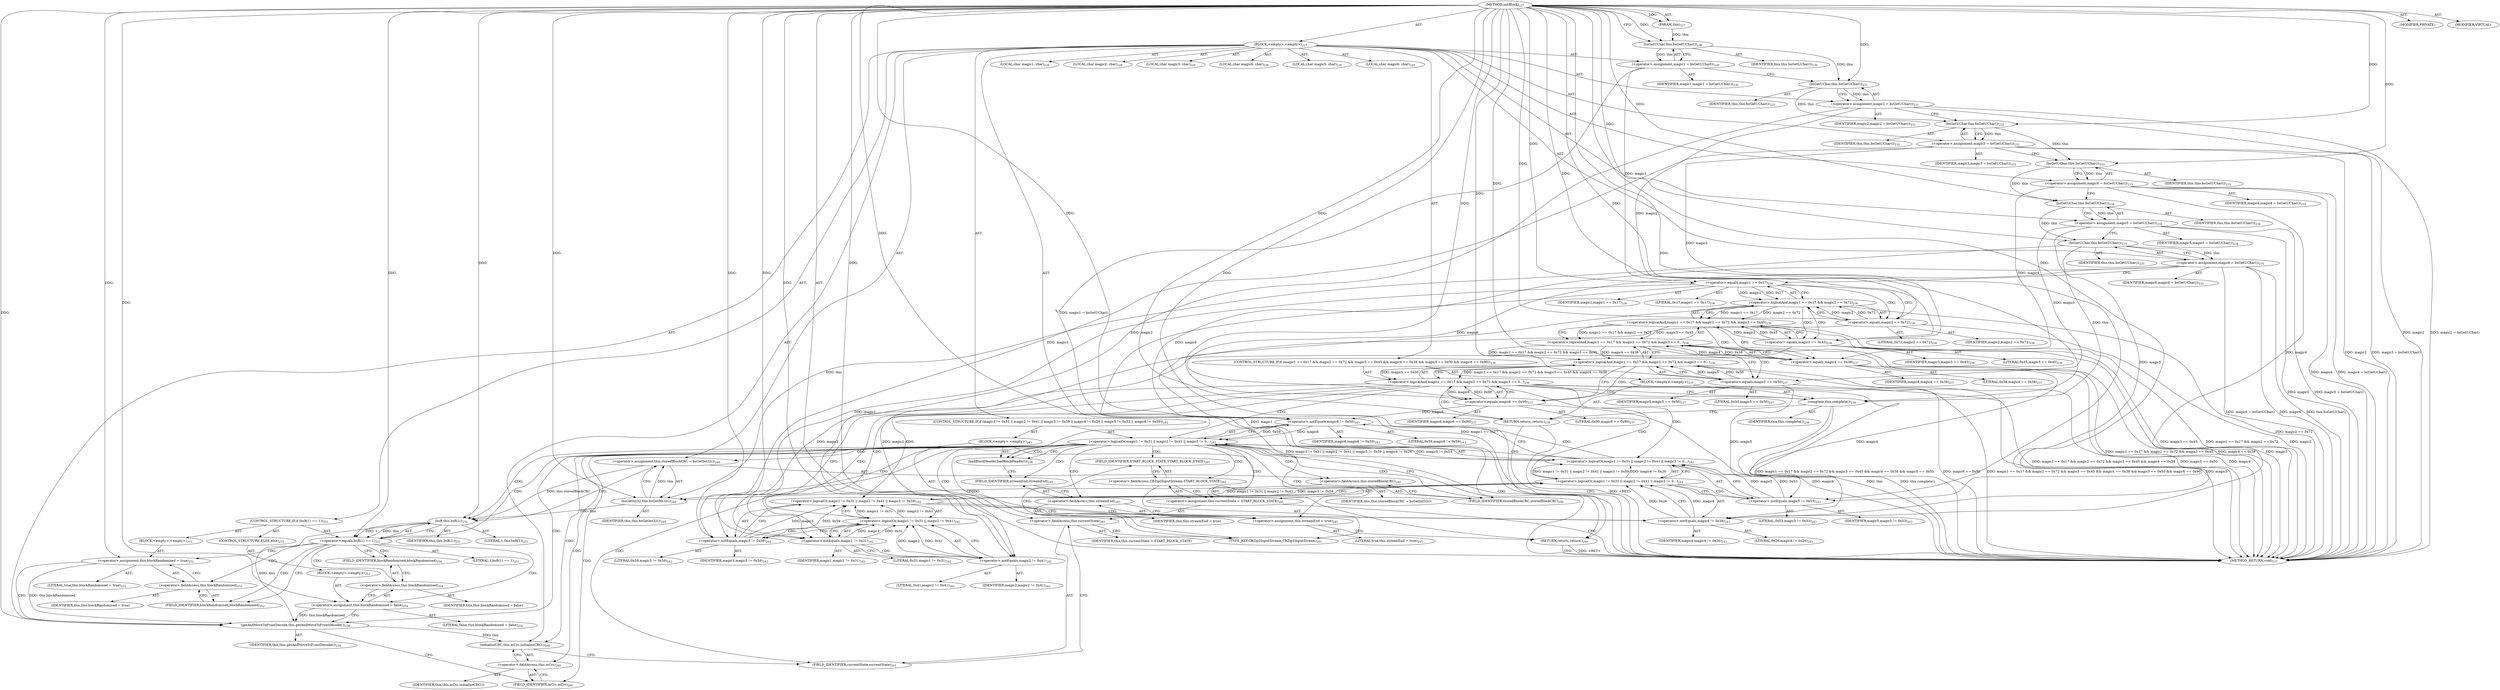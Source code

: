 digraph "initBlock" {  
"111669149704" [label = <(METHOD,initBlock)<SUB>227</SUB>> ]
"115964116994" [label = <(PARAM,this)<SUB>227</SUB>> ]
"25769803794" [label = <(BLOCK,&lt;empty&gt;,&lt;empty&gt;)<SUB>227</SUB>> ]
"94489280516" [label = <(LOCAL,char magic1: char)<SUB>228</SUB>> ]
"94489280517" [label = <(LOCAL,char magic2: char)<SUB>228</SUB>> ]
"94489280518" [label = <(LOCAL,char magic3: char)<SUB>228</SUB>> ]
"94489280519" [label = <(LOCAL,char magic4: char)<SUB>228</SUB>> ]
"94489280520" [label = <(LOCAL,char magic5: char)<SUB>229</SUB>> ]
"94489280521" [label = <(LOCAL,char magic6: char)<SUB>229</SUB>> ]
"30064771183" [label = <(&lt;operator&gt;.assignment,magic1 = bsGetUChar())<SUB>230</SUB>> ]
"68719476858" [label = <(IDENTIFIER,magic1,magic1 = bsGetUChar())<SUB>230</SUB>> ]
"30064771184" [label = <(bsGetUChar,this.bsGetUChar())<SUB>230</SUB>> ]
"68719476744" [label = <(IDENTIFIER,this,this.bsGetUChar())<SUB>230</SUB>> ]
"30064771185" [label = <(&lt;operator&gt;.assignment,magic2 = bsGetUChar())<SUB>231</SUB>> ]
"68719476859" [label = <(IDENTIFIER,magic2,magic2 = bsGetUChar())<SUB>231</SUB>> ]
"30064771186" [label = <(bsGetUChar,this.bsGetUChar())<SUB>231</SUB>> ]
"68719476745" [label = <(IDENTIFIER,this,this.bsGetUChar())<SUB>231</SUB>> ]
"30064771187" [label = <(&lt;operator&gt;.assignment,magic3 = bsGetUChar())<SUB>232</SUB>> ]
"68719476860" [label = <(IDENTIFIER,magic3,magic3 = bsGetUChar())<SUB>232</SUB>> ]
"30064771188" [label = <(bsGetUChar,this.bsGetUChar())<SUB>232</SUB>> ]
"68719476746" [label = <(IDENTIFIER,this,this.bsGetUChar())<SUB>232</SUB>> ]
"30064771189" [label = <(&lt;operator&gt;.assignment,magic4 = bsGetUChar())<SUB>233</SUB>> ]
"68719476861" [label = <(IDENTIFIER,magic4,magic4 = bsGetUChar())<SUB>233</SUB>> ]
"30064771190" [label = <(bsGetUChar,this.bsGetUChar())<SUB>233</SUB>> ]
"68719476747" [label = <(IDENTIFIER,this,this.bsGetUChar())<SUB>233</SUB>> ]
"30064771191" [label = <(&lt;operator&gt;.assignment,magic5 = bsGetUChar())<SUB>234</SUB>> ]
"68719476862" [label = <(IDENTIFIER,magic5,magic5 = bsGetUChar())<SUB>234</SUB>> ]
"30064771192" [label = <(bsGetUChar,this.bsGetUChar())<SUB>234</SUB>> ]
"68719476748" [label = <(IDENTIFIER,this,this.bsGetUChar())<SUB>234</SUB>> ]
"30064771193" [label = <(&lt;operator&gt;.assignment,magic6 = bsGetUChar())<SUB>235</SUB>> ]
"68719476863" [label = <(IDENTIFIER,magic6,magic6 = bsGetUChar())<SUB>235</SUB>> ]
"30064771194" [label = <(bsGetUChar,this.bsGetUChar())<SUB>235</SUB>> ]
"68719476749" [label = <(IDENTIFIER,this,this.bsGetUChar())<SUB>235</SUB>> ]
"47244640270" [label = <(CONTROL_STRUCTURE,IF,if (magic1 == 0x17 &amp;&amp; magic2 == 0x72 &amp;&amp; magic3 == 0x45 &amp;&amp; magic4 == 0x38 &amp;&amp; magic5 == 0x50 &amp;&amp; magic6 == 0x90))<SUB>236</SUB>> ]
"30064771195" [label = <(&lt;operator&gt;.logicalAnd,magic1 == 0x17 &amp;&amp; magic2 == 0x72 &amp;&amp; magic3 == 0...)<SUB>236</SUB>> ]
"30064771196" [label = <(&lt;operator&gt;.logicalAnd,magic1 == 0x17 &amp;&amp; magic2 == 0x72 &amp;&amp; magic3 == 0...)<SUB>236</SUB>> ]
"30064771197" [label = <(&lt;operator&gt;.logicalAnd,magic1 == 0x17 &amp;&amp; magic2 == 0x72 &amp;&amp; magic3 == 0...)<SUB>236</SUB>> ]
"30064771198" [label = <(&lt;operator&gt;.logicalAnd,magic1 == 0x17 &amp;&amp; magic2 == 0x72 &amp;&amp; magic3 == 0x45)<SUB>236</SUB>> ]
"30064771199" [label = <(&lt;operator&gt;.logicalAnd,magic1 == 0x17 &amp;&amp; magic2 == 0x72)<SUB>236</SUB>> ]
"30064771200" [label = <(&lt;operator&gt;.equals,magic1 == 0x17)<SUB>236</SUB>> ]
"68719476864" [label = <(IDENTIFIER,magic1,magic1 == 0x17)<SUB>236</SUB>> ]
"90194313237" [label = <(LITERAL,0x17,magic1 == 0x17)<SUB>236</SUB>> ]
"30064771201" [label = <(&lt;operator&gt;.equals,magic2 == 0x72)<SUB>236</SUB>> ]
"68719476865" [label = <(IDENTIFIER,magic2,magic2 == 0x72)<SUB>236</SUB>> ]
"90194313238" [label = <(LITERAL,0x72,magic2 == 0x72)<SUB>236</SUB>> ]
"30064771202" [label = <(&lt;operator&gt;.equals,magic3 == 0x45)<SUB>236</SUB>> ]
"68719476866" [label = <(IDENTIFIER,magic3,magic3 == 0x45)<SUB>236</SUB>> ]
"90194313239" [label = <(LITERAL,0x45,magic3 == 0x45)<SUB>236</SUB>> ]
"30064771203" [label = <(&lt;operator&gt;.equals,magic4 == 0x38)<SUB>237</SUB>> ]
"68719476867" [label = <(IDENTIFIER,magic4,magic4 == 0x38)<SUB>237</SUB>> ]
"90194313240" [label = <(LITERAL,0x38,magic4 == 0x38)<SUB>237</SUB>> ]
"30064771204" [label = <(&lt;operator&gt;.equals,magic5 == 0x50)<SUB>237</SUB>> ]
"68719476868" [label = <(IDENTIFIER,magic5,magic5 == 0x50)<SUB>237</SUB>> ]
"90194313241" [label = <(LITERAL,0x50,magic5 == 0x50)<SUB>237</SUB>> ]
"30064771205" [label = <(&lt;operator&gt;.equals,magic6 == 0x90)<SUB>237</SUB>> ]
"68719476869" [label = <(IDENTIFIER,magic6,magic6 == 0x90)<SUB>237</SUB>> ]
"90194313242" [label = <(LITERAL,0x90,magic6 == 0x90)<SUB>237</SUB>> ]
"25769803795" [label = <(BLOCK,&lt;empty&gt;,&lt;empty&gt;)<SUB>237</SUB>> ]
"30064771206" [label = <(complete,this.complete())<SUB>238</SUB>> ]
"68719476750" [label = <(IDENTIFIER,this,this.complete())<SUB>238</SUB>> ]
"146028888067" [label = <(RETURN,return;,return;)<SUB>239</SUB>> ]
"47244640271" [label = <(CONTROL_STRUCTURE,IF,if (magic1 != 0x31 || magic2 != 0x41 || magic3 != 0x59 || magic4 != 0x26 || magic5 != 0x53 || magic6 != 0x59))<SUB>242</SUB>> ]
"30064771207" [label = <(&lt;operator&gt;.logicalOr,magic1 != 0x31 || magic2 != 0x41 || magic3 != 0...)<SUB>242</SUB>> ]
"30064771208" [label = <(&lt;operator&gt;.logicalOr,magic1 != 0x31 || magic2 != 0x41 || magic3 != 0...)<SUB>242</SUB>> ]
"30064771209" [label = <(&lt;operator&gt;.logicalOr,magic1 != 0x31 || magic2 != 0x41 || magic3 != 0...)<SUB>242</SUB>> ]
"30064771210" [label = <(&lt;operator&gt;.logicalOr,magic1 != 0x31 || magic2 != 0x41 || magic3 != 0x59)<SUB>242</SUB>> ]
"30064771211" [label = <(&lt;operator&gt;.logicalOr,magic1 != 0x31 || magic2 != 0x41)<SUB>242</SUB>> ]
"30064771212" [label = <(&lt;operator&gt;.notEquals,magic1 != 0x31)<SUB>242</SUB>> ]
"68719476870" [label = <(IDENTIFIER,magic1,magic1 != 0x31)<SUB>242</SUB>> ]
"90194313243" [label = <(LITERAL,0x31,magic1 != 0x31)<SUB>242</SUB>> ]
"30064771213" [label = <(&lt;operator&gt;.notEquals,magic2 != 0x41)<SUB>242</SUB>> ]
"68719476871" [label = <(IDENTIFIER,magic2,magic2 != 0x41)<SUB>242</SUB>> ]
"90194313244" [label = <(LITERAL,0x41,magic2 != 0x41)<SUB>242</SUB>> ]
"30064771214" [label = <(&lt;operator&gt;.notEquals,magic3 != 0x59)<SUB>242</SUB>> ]
"68719476872" [label = <(IDENTIFIER,magic3,magic3 != 0x59)<SUB>242</SUB>> ]
"90194313245" [label = <(LITERAL,0x59,magic3 != 0x59)<SUB>242</SUB>> ]
"30064771215" [label = <(&lt;operator&gt;.notEquals,magic4 != 0x26)<SUB>243</SUB>> ]
"68719476873" [label = <(IDENTIFIER,magic4,magic4 != 0x26)<SUB>243</SUB>> ]
"90194313246" [label = <(LITERAL,0x26,magic4 != 0x26)<SUB>243</SUB>> ]
"30064771216" [label = <(&lt;operator&gt;.notEquals,magic5 != 0x53)<SUB>243</SUB>> ]
"68719476874" [label = <(IDENTIFIER,magic5,magic5 != 0x53)<SUB>243</SUB>> ]
"90194313247" [label = <(LITERAL,0x53,magic5 != 0x53)<SUB>243</SUB>> ]
"30064771217" [label = <(&lt;operator&gt;.notEquals,magic6 != 0x59)<SUB>243</SUB>> ]
"68719476875" [label = <(IDENTIFIER,magic6,magic6 != 0x59)<SUB>243</SUB>> ]
"90194313248" [label = <(LITERAL,0x59,magic6 != 0x59)<SUB>243</SUB>> ]
"25769803796" [label = <(BLOCK,&lt;empty&gt;,&lt;empty&gt;)<SUB>243</SUB>> ]
"30064771218" [label = <(badBlockHeader,badBlockHeader())<SUB>244</SUB>> ]
"30064771219" [label = <(&lt;operator&gt;.assignment,this.streamEnd = true)<SUB>245</SUB>> ]
"30064771220" [label = <(&lt;operator&gt;.fieldAccess,this.streamEnd)<SUB>245</SUB>> ]
"68719476876" [label = <(IDENTIFIER,this,this.streamEnd = true)> ]
"55834574888" [label = <(FIELD_IDENTIFIER,streamEnd,streamEnd)<SUB>245</SUB>> ]
"90194313249" [label = <(LITERAL,true,this.streamEnd = true)<SUB>245</SUB>> ]
"146028888068" [label = <(RETURN,return;,return;)<SUB>246</SUB>> ]
"30064771221" [label = <(&lt;operator&gt;.assignment,this.storedBlockCRC = bsGetInt32())<SUB>249</SUB>> ]
"30064771222" [label = <(&lt;operator&gt;.fieldAccess,this.storedBlockCRC)<SUB>249</SUB>> ]
"68719476877" [label = <(IDENTIFIER,this,this.storedBlockCRC = bsGetInt32())> ]
"55834574889" [label = <(FIELD_IDENTIFIER,storedBlockCRC,storedBlockCRC)<SUB>249</SUB>> ]
"30064771223" [label = <(bsGetInt32,this.bsGetInt32())<SUB>249</SUB>> ]
"68719476751" [label = <(IDENTIFIER,this,this.bsGetInt32())<SUB>249</SUB>> ]
"47244640272" [label = <(CONTROL_STRUCTURE,IF,if (bsR(1) == 1))<SUB>251</SUB>> ]
"30064771224" [label = <(&lt;operator&gt;.equals,bsR(1) == 1)<SUB>251</SUB>> ]
"30064771225" [label = <(bsR,this.bsR(1))<SUB>251</SUB>> ]
"68719476752" [label = <(IDENTIFIER,this,this.bsR(1))<SUB>251</SUB>> ]
"90194313250" [label = <(LITERAL,1,this.bsR(1))<SUB>251</SUB>> ]
"90194313251" [label = <(LITERAL,1,bsR(1) == 1)<SUB>251</SUB>> ]
"25769803797" [label = <(BLOCK,&lt;empty&gt;,&lt;empty&gt;)<SUB>251</SUB>> ]
"30064771226" [label = <(&lt;operator&gt;.assignment,this.blockRandomised = true)<SUB>252</SUB>> ]
"30064771227" [label = <(&lt;operator&gt;.fieldAccess,this.blockRandomised)<SUB>252</SUB>> ]
"68719476878" [label = <(IDENTIFIER,this,this.blockRandomised = true)> ]
"55834574890" [label = <(FIELD_IDENTIFIER,blockRandomised,blockRandomised)<SUB>252</SUB>> ]
"90194313252" [label = <(LITERAL,true,this.blockRandomised = true)<SUB>252</SUB>> ]
"47244640273" [label = <(CONTROL_STRUCTURE,ELSE,else)<SUB>253</SUB>> ]
"25769803798" [label = <(BLOCK,&lt;empty&gt;,&lt;empty&gt;)<SUB>253</SUB>> ]
"30064771228" [label = <(&lt;operator&gt;.assignment,this.blockRandomised = false)<SUB>254</SUB>> ]
"30064771229" [label = <(&lt;operator&gt;.fieldAccess,this.blockRandomised)<SUB>254</SUB>> ]
"68719476879" [label = <(IDENTIFIER,this,this.blockRandomised = false)> ]
"55834574891" [label = <(FIELD_IDENTIFIER,blockRandomised,blockRandomised)<SUB>254</SUB>> ]
"90194313253" [label = <(LITERAL,false,this.blockRandomised = false)<SUB>254</SUB>> ]
"30064771230" [label = <(getAndMoveToFrontDecode,this.getAndMoveToFrontDecode())<SUB>258</SUB>> ]
"68719476753" [label = <(IDENTIFIER,this,this.getAndMoveToFrontDecode())<SUB>258</SUB>> ]
"30064771231" [label = <(initialiseCRC,this.mCrc.initialiseCRC())<SUB>260</SUB>> ]
"30064771232" [label = <(&lt;operator&gt;.fieldAccess,this.mCrc)<SUB>260</SUB>> ]
"68719476880" [label = <(IDENTIFIER,this,this.mCrc.initialiseCRC())> ]
"55834574892" [label = <(FIELD_IDENTIFIER,mCrc,mCrc)<SUB>260</SUB>> ]
"30064771233" [label = <(&lt;operator&gt;.assignment,this.currentState = START_BLOCK_STATE)<SUB>261</SUB>> ]
"30064771234" [label = <(&lt;operator&gt;.fieldAccess,this.currentState)<SUB>261</SUB>> ]
"68719476881" [label = <(IDENTIFIER,this,this.currentState = START_BLOCK_STATE)> ]
"55834574893" [label = <(FIELD_IDENTIFIER,currentState,currentState)<SUB>261</SUB>> ]
"30064771235" [label = <(&lt;operator&gt;.fieldAccess,CBZip2InputStream.START_BLOCK_STATE)<SUB>261</SUB>> ]
"180388626442" [label = <(TYPE_REF,CBZip2InputStream,CBZip2InputStream)<SUB>261</SUB>> ]
"55834574894" [label = <(FIELD_IDENTIFIER,START_BLOCK_STATE,START_BLOCK_STATE)<SUB>261</SUB>> ]
"133143986234" [label = <(MODIFIER,PRIVATE)> ]
"133143986235" [label = <(MODIFIER,VIRTUAL)> ]
"128849018888" [label = <(METHOD_RETURN,void)<SUB>227</SUB>> ]
  "111669149704" -> "115964116994"  [ label = "AST: "] 
  "111669149704" -> "25769803794"  [ label = "AST: "] 
  "111669149704" -> "133143986234"  [ label = "AST: "] 
  "111669149704" -> "133143986235"  [ label = "AST: "] 
  "111669149704" -> "128849018888"  [ label = "AST: "] 
  "25769803794" -> "94489280516"  [ label = "AST: "] 
  "25769803794" -> "94489280517"  [ label = "AST: "] 
  "25769803794" -> "94489280518"  [ label = "AST: "] 
  "25769803794" -> "94489280519"  [ label = "AST: "] 
  "25769803794" -> "94489280520"  [ label = "AST: "] 
  "25769803794" -> "94489280521"  [ label = "AST: "] 
  "25769803794" -> "30064771183"  [ label = "AST: "] 
  "25769803794" -> "30064771185"  [ label = "AST: "] 
  "25769803794" -> "30064771187"  [ label = "AST: "] 
  "25769803794" -> "30064771189"  [ label = "AST: "] 
  "25769803794" -> "30064771191"  [ label = "AST: "] 
  "25769803794" -> "30064771193"  [ label = "AST: "] 
  "25769803794" -> "47244640270"  [ label = "AST: "] 
  "25769803794" -> "47244640271"  [ label = "AST: "] 
  "25769803794" -> "30064771221"  [ label = "AST: "] 
  "25769803794" -> "47244640272"  [ label = "AST: "] 
  "25769803794" -> "30064771230"  [ label = "AST: "] 
  "25769803794" -> "30064771231"  [ label = "AST: "] 
  "25769803794" -> "30064771233"  [ label = "AST: "] 
  "30064771183" -> "68719476858"  [ label = "AST: "] 
  "30064771183" -> "30064771184"  [ label = "AST: "] 
  "30064771184" -> "68719476744"  [ label = "AST: "] 
  "30064771185" -> "68719476859"  [ label = "AST: "] 
  "30064771185" -> "30064771186"  [ label = "AST: "] 
  "30064771186" -> "68719476745"  [ label = "AST: "] 
  "30064771187" -> "68719476860"  [ label = "AST: "] 
  "30064771187" -> "30064771188"  [ label = "AST: "] 
  "30064771188" -> "68719476746"  [ label = "AST: "] 
  "30064771189" -> "68719476861"  [ label = "AST: "] 
  "30064771189" -> "30064771190"  [ label = "AST: "] 
  "30064771190" -> "68719476747"  [ label = "AST: "] 
  "30064771191" -> "68719476862"  [ label = "AST: "] 
  "30064771191" -> "30064771192"  [ label = "AST: "] 
  "30064771192" -> "68719476748"  [ label = "AST: "] 
  "30064771193" -> "68719476863"  [ label = "AST: "] 
  "30064771193" -> "30064771194"  [ label = "AST: "] 
  "30064771194" -> "68719476749"  [ label = "AST: "] 
  "47244640270" -> "30064771195"  [ label = "AST: "] 
  "47244640270" -> "25769803795"  [ label = "AST: "] 
  "30064771195" -> "30064771196"  [ label = "AST: "] 
  "30064771195" -> "30064771205"  [ label = "AST: "] 
  "30064771196" -> "30064771197"  [ label = "AST: "] 
  "30064771196" -> "30064771204"  [ label = "AST: "] 
  "30064771197" -> "30064771198"  [ label = "AST: "] 
  "30064771197" -> "30064771203"  [ label = "AST: "] 
  "30064771198" -> "30064771199"  [ label = "AST: "] 
  "30064771198" -> "30064771202"  [ label = "AST: "] 
  "30064771199" -> "30064771200"  [ label = "AST: "] 
  "30064771199" -> "30064771201"  [ label = "AST: "] 
  "30064771200" -> "68719476864"  [ label = "AST: "] 
  "30064771200" -> "90194313237"  [ label = "AST: "] 
  "30064771201" -> "68719476865"  [ label = "AST: "] 
  "30064771201" -> "90194313238"  [ label = "AST: "] 
  "30064771202" -> "68719476866"  [ label = "AST: "] 
  "30064771202" -> "90194313239"  [ label = "AST: "] 
  "30064771203" -> "68719476867"  [ label = "AST: "] 
  "30064771203" -> "90194313240"  [ label = "AST: "] 
  "30064771204" -> "68719476868"  [ label = "AST: "] 
  "30064771204" -> "90194313241"  [ label = "AST: "] 
  "30064771205" -> "68719476869"  [ label = "AST: "] 
  "30064771205" -> "90194313242"  [ label = "AST: "] 
  "25769803795" -> "30064771206"  [ label = "AST: "] 
  "25769803795" -> "146028888067"  [ label = "AST: "] 
  "30064771206" -> "68719476750"  [ label = "AST: "] 
  "47244640271" -> "30064771207"  [ label = "AST: "] 
  "47244640271" -> "25769803796"  [ label = "AST: "] 
  "30064771207" -> "30064771208"  [ label = "AST: "] 
  "30064771207" -> "30064771217"  [ label = "AST: "] 
  "30064771208" -> "30064771209"  [ label = "AST: "] 
  "30064771208" -> "30064771216"  [ label = "AST: "] 
  "30064771209" -> "30064771210"  [ label = "AST: "] 
  "30064771209" -> "30064771215"  [ label = "AST: "] 
  "30064771210" -> "30064771211"  [ label = "AST: "] 
  "30064771210" -> "30064771214"  [ label = "AST: "] 
  "30064771211" -> "30064771212"  [ label = "AST: "] 
  "30064771211" -> "30064771213"  [ label = "AST: "] 
  "30064771212" -> "68719476870"  [ label = "AST: "] 
  "30064771212" -> "90194313243"  [ label = "AST: "] 
  "30064771213" -> "68719476871"  [ label = "AST: "] 
  "30064771213" -> "90194313244"  [ label = "AST: "] 
  "30064771214" -> "68719476872"  [ label = "AST: "] 
  "30064771214" -> "90194313245"  [ label = "AST: "] 
  "30064771215" -> "68719476873"  [ label = "AST: "] 
  "30064771215" -> "90194313246"  [ label = "AST: "] 
  "30064771216" -> "68719476874"  [ label = "AST: "] 
  "30064771216" -> "90194313247"  [ label = "AST: "] 
  "30064771217" -> "68719476875"  [ label = "AST: "] 
  "30064771217" -> "90194313248"  [ label = "AST: "] 
  "25769803796" -> "30064771218"  [ label = "AST: "] 
  "25769803796" -> "30064771219"  [ label = "AST: "] 
  "25769803796" -> "146028888068"  [ label = "AST: "] 
  "30064771219" -> "30064771220"  [ label = "AST: "] 
  "30064771219" -> "90194313249"  [ label = "AST: "] 
  "30064771220" -> "68719476876"  [ label = "AST: "] 
  "30064771220" -> "55834574888"  [ label = "AST: "] 
  "30064771221" -> "30064771222"  [ label = "AST: "] 
  "30064771221" -> "30064771223"  [ label = "AST: "] 
  "30064771222" -> "68719476877"  [ label = "AST: "] 
  "30064771222" -> "55834574889"  [ label = "AST: "] 
  "30064771223" -> "68719476751"  [ label = "AST: "] 
  "47244640272" -> "30064771224"  [ label = "AST: "] 
  "47244640272" -> "25769803797"  [ label = "AST: "] 
  "47244640272" -> "47244640273"  [ label = "AST: "] 
  "30064771224" -> "30064771225"  [ label = "AST: "] 
  "30064771224" -> "90194313251"  [ label = "AST: "] 
  "30064771225" -> "68719476752"  [ label = "AST: "] 
  "30064771225" -> "90194313250"  [ label = "AST: "] 
  "25769803797" -> "30064771226"  [ label = "AST: "] 
  "30064771226" -> "30064771227"  [ label = "AST: "] 
  "30064771226" -> "90194313252"  [ label = "AST: "] 
  "30064771227" -> "68719476878"  [ label = "AST: "] 
  "30064771227" -> "55834574890"  [ label = "AST: "] 
  "47244640273" -> "25769803798"  [ label = "AST: "] 
  "25769803798" -> "30064771228"  [ label = "AST: "] 
  "30064771228" -> "30064771229"  [ label = "AST: "] 
  "30064771228" -> "90194313253"  [ label = "AST: "] 
  "30064771229" -> "68719476879"  [ label = "AST: "] 
  "30064771229" -> "55834574891"  [ label = "AST: "] 
  "30064771230" -> "68719476753"  [ label = "AST: "] 
  "30064771231" -> "30064771232"  [ label = "AST: "] 
  "30064771232" -> "68719476880"  [ label = "AST: "] 
  "30064771232" -> "55834574892"  [ label = "AST: "] 
  "30064771233" -> "30064771234"  [ label = "AST: "] 
  "30064771233" -> "30064771235"  [ label = "AST: "] 
  "30064771234" -> "68719476881"  [ label = "AST: "] 
  "30064771234" -> "55834574893"  [ label = "AST: "] 
  "30064771235" -> "180388626442"  [ label = "AST: "] 
  "30064771235" -> "55834574894"  [ label = "AST: "] 
  "30064771183" -> "30064771186"  [ label = "CFG: "] 
  "30064771185" -> "30064771188"  [ label = "CFG: "] 
  "30064771187" -> "30064771190"  [ label = "CFG: "] 
  "30064771189" -> "30064771192"  [ label = "CFG: "] 
  "30064771191" -> "30064771194"  [ label = "CFG: "] 
  "30064771193" -> "30064771200"  [ label = "CFG: "] 
  "30064771221" -> "30064771225"  [ label = "CFG: "] 
  "30064771230" -> "55834574892"  [ label = "CFG: "] 
  "30064771231" -> "55834574893"  [ label = "CFG: "] 
  "30064771233" -> "128849018888"  [ label = "CFG: "] 
  "30064771184" -> "30064771183"  [ label = "CFG: "] 
  "30064771186" -> "30064771185"  [ label = "CFG: "] 
  "30064771188" -> "30064771187"  [ label = "CFG: "] 
  "30064771190" -> "30064771189"  [ label = "CFG: "] 
  "30064771192" -> "30064771191"  [ label = "CFG: "] 
  "30064771194" -> "30064771193"  [ label = "CFG: "] 
  "30064771195" -> "30064771206"  [ label = "CFG: "] 
  "30064771195" -> "30064771212"  [ label = "CFG: "] 
  "30064771207" -> "30064771218"  [ label = "CFG: "] 
  "30064771207" -> "55834574889"  [ label = "CFG: "] 
  "30064771222" -> "30064771223"  [ label = "CFG: "] 
  "30064771223" -> "30064771221"  [ label = "CFG: "] 
  "30064771224" -> "55834574890"  [ label = "CFG: "] 
  "30064771224" -> "55834574891"  [ label = "CFG: "] 
  "30064771232" -> "30064771231"  [ label = "CFG: "] 
  "30064771234" -> "180388626442"  [ label = "CFG: "] 
  "30064771235" -> "30064771233"  [ label = "CFG: "] 
  "30064771196" -> "30064771195"  [ label = "CFG: "] 
  "30064771196" -> "30064771205"  [ label = "CFG: "] 
  "30064771205" -> "30064771195"  [ label = "CFG: "] 
  "30064771206" -> "146028888067"  [ label = "CFG: "] 
  "146028888067" -> "128849018888"  [ label = "CFG: "] 
  "30064771208" -> "30064771207"  [ label = "CFG: "] 
  "30064771208" -> "30064771217"  [ label = "CFG: "] 
  "30064771217" -> "30064771207"  [ label = "CFG: "] 
  "30064771218" -> "55834574888"  [ label = "CFG: "] 
  "30064771219" -> "146028888068"  [ label = "CFG: "] 
  "146028888068" -> "128849018888"  [ label = "CFG: "] 
  "55834574889" -> "30064771222"  [ label = "CFG: "] 
  "30064771225" -> "30064771224"  [ label = "CFG: "] 
  "30064771226" -> "30064771230"  [ label = "CFG: "] 
  "55834574892" -> "30064771232"  [ label = "CFG: "] 
  "55834574893" -> "30064771234"  [ label = "CFG: "] 
  "180388626442" -> "55834574894"  [ label = "CFG: "] 
  "55834574894" -> "30064771235"  [ label = "CFG: "] 
  "30064771197" -> "30064771196"  [ label = "CFG: "] 
  "30064771197" -> "30064771204"  [ label = "CFG: "] 
  "30064771204" -> "30064771196"  [ label = "CFG: "] 
  "30064771209" -> "30064771208"  [ label = "CFG: "] 
  "30064771209" -> "30064771216"  [ label = "CFG: "] 
  "30064771216" -> "30064771208"  [ label = "CFG: "] 
  "30064771220" -> "30064771219"  [ label = "CFG: "] 
  "30064771227" -> "30064771226"  [ label = "CFG: "] 
  "30064771228" -> "30064771230"  [ label = "CFG: "] 
  "30064771198" -> "30064771197"  [ label = "CFG: "] 
  "30064771198" -> "30064771203"  [ label = "CFG: "] 
  "30064771203" -> "30064771197"  [ label = "CFG: "] 
  "30064771210" -> "30064771209"  [ label = "CFG: "] 
  "30064771210" -> "30064771215"  [ label = "CFG: "] 
  "30064771215" -> "30064771209"  [ label = "CFG: "] 
  "55834574888" -> "30064771220"  [ label = "CFG: "] 
  "55834574890" -> "30064771227"  [ label = "CFG: "] 
  "30064771229" -> "30064771228"  [ label = "CFG: "] 
  "30064771199" -> "30064771198"  [ label = "CFG: "] 
  "30064771199" -> "30064771202"  [ label = "CFG: "] 
  "30064771202" -> "30064771198"  [ label = "CFG: "] 
  "30064771211" -> "30064771210"  [ label = "CFG: "] 
  "30064771211" -> "30064771214"  [ label = "CFG: "] 
  "30064771214" -> "30064771210"  [ label = "CFG: "] 
  "55834574891" -> "30064771229"  [ label = "CFG: "] 
  "30064771200" -> "30064771199"  [ label = "CFG: "] 
  "30064771200" -> "30064771201"  [ label = "CFG: "] 
  "30064771201" -> "30064771199"  [ label = "CFG: "] 
  "30064771212" -> "30064771211"  [ label = "CFG: "] 
  "30064771212" -> "30064771213"  [ label = "CFG: "] 
  "30064771213" -> "30064771211"  [ label = "CFG: "] 
  "111669149704" -> "30064771184"  [ label = "CFG: "] 
  "146028888067" -> "128849018888"  [ label = "DDG: &lt;RET&gt;"] 
  "146028888068" -> "128849018888"  [ label = "DDG: &lt;RET&gt;"] 
  "30064771183" -> "128849018888"  [ label = "DDG: magic1 = bsGetUChar()"] 
  "30064771185" -> "128849018888"  [ label = "DDG: magic2"] 
  "30064771185" -> "128849018888"  [ label = "DDG: magic2 = bsGetUChar()"] 
  "30064771187" -> "128849018888"  [ label = "DDG: magic3"] 
  "30064771187" -> "128849018888"  [ label = "DDG: magic3 = bsGetUChar()"] 
  "30064771189" -> "128849018888"  [ label = "DDG: magic4"] 
  "30064771189" -> "128849018888"  [ label = "DDG: magic4 = bsGetUChar()"] 
  "30064771191" -> "128849018888"  [ label = "DDG: magic5"] 
  "30064771191" -> "128849018888"  [ label = "DDG: magic5 = bsGetUChar()"] 
  "30064771193" -> "128849018888"  [ label = "DDG: magic6"] 
  "30064771193" -> "128849018888"  [ label = "DDG: this.bsGetUChar()"] 
  "30064771193" -> "128849018888"  [ label = "DDG: magic6 = bsGetUChar()"] 
  "30064771200" -> "128849018888"  [ label = "DDG: magic1"] 
  "30064771199" -> "128849018888"  [ label = "DDG: magic1 == 0x17"] 
  "30064771201" -> "128849018888"  [ label = "DDG: magic2"] 
  "30064771199" -> "128849018888"  [ label = "DDG: magic2 == 0x72"] 
  "30064771198" -> "128849018888"  [ label = "DDG: magic1 == 0x17 &amp;&amp; magic2 == 0x72"] 
  "30064771202" -> "128849018888"  [ label = "DDG: magic3"] 
  "30064771198" -> "128849018888"  [ label = "DDG: magic3 == 0x45"] 
  "30064771197" -> "128849018888"  [ label = "DDG: magic1 == 0x17 &amp;&amp; magic2 == 0x72 &amp;&amp; magic3 == 0x45"] 
  "30064771203" -> "128849018888"  [ label = "DDG: magic4"] 
  "30064771197" -> "128849018888"  [ label = "DDG: magic4 == 0x38"] 
  "30064771196" -> "128849018888"  [ label = "DDG: magic1 == 0x17 &amp;&amp; magic2 == 0x72 &amp;&amp; magic3 == 0x45 &amp;&amp; magic4 == 0x38"] 
  "30064771204" -> "128849018888"  [ label = "DDG: magic5"] 
  "30064771196" -> "128849018888"  [ label = "DDG: magic5 == 0x50"] 
  "30064771195" -> "128849018888"  [ label = "DDG: magic1 == 0x17 &amp;&amp; magic2 == 0x72 &amp;&amp; magic3 == 0x45 &amp;&amp; magic4 == 0x38 &amp;&amp; magic5 == 0x50"] 
  "30064771205" -> "128849018888"  [ label = "DDG: magic6"] 
  "30064771195" -> "128849018888"  [ label = "DDG: magic6 == 0x90"] 
  "30064771195" -> "128849018888"  [ label = "DDG: magic1 == 0x17 &amp;&amp; magic2 == 0x72 &amp;&amp; magic3 == 0x45 &amp;&amp; magic4 == 0x38 &amp;&amp; magic5 == 0x50 &amp;&amp; magic6 == 0x90"] 
  "30064771206" -> "128849018888"  [ label = "DDG: this"] 
  "30064771206" -> "128849018888"  [ label = "DDG: this.complete()"] 
  "111669149704" -> "115964116994"  [ label = "DDG: "] 
  "30064771184" -> "30064771183"  [ label = "DDG: this"] 
  "30064771186" -> "30064771185"  [ label = "DDG: this"] 
  "30064771188" -> "30064771187"  [ label = "DDG: this"] 
  "30064771190" -> "30064771189"  [ label = "DDG: this"] 
  "30064771192" -> "30064771191"  [ label = "DDG: this"] 
  "30064771194" -> "30064771193"  [ label = "DDG: this"] 
  "30064771223" -> "30064771221"  [ label = "DDG: this"] 
  "30064771225" -> "30064771230"  [ label = "DDG: this"] 
  "30064771228" -> "30064771230"  [ label = "DDG: this.blockRandomised"] 
  "30064771226" -> "30064771230"  [ label = "DDG: this.blockRandomised"] 
  "111669149704" -> "30064771230"  [ label = "DDG: "] 
  "30064771230" -> "30064771231"  [ label = "DDG: this"] 
  "115964116994" -> "30064771184"  [ label = "DDG: this"] 
  "111669149704" -> "30064771184"  [ label = "DDG: "] 
  "30064771184" -> "30064771186"  [ label = "DDG: this"] 
  "111669149704" -> "30064771186"  [ label = "DDG: "] 
  "30064771186" -> "30064771188"  [ label = "DDG: this"] 
  "111669149704" -> "30064771188"  [ label = "DDG: "] 
  "30064771188" -> "30064771190"  [ label = "DDG: this"] 
  "111669149704" -> "30064771190"  [ label = "DDG: "] 
  "30064771190" -> "30064771192"  [ label = "DDG: this"] 
  "111669149704" -> "30064771192"  [ label = "DDG: "] 
  "30064771192" -> "30064771194"  [ label = "DDG: this"] 
  "111669149704" -> "30064771194"  [ label = "DDG: "] 
  "30064771196" -> "30064771195"  [ label = "DDG: magic1 == 0x17 &amp;&amp; magic2 == 0x72 &amp;&amp; magic3 == 0x45 &amp;&amp; magic4 == 0x38"] 
  "30064771196" -> "30064771195"  [ label = "DDG: magic5 == 0x50"] 
  "30064771205" -> "30064771195"  [ label = "DDG: magic6"] 
  "30064771205" -> "30064771195"  [ label = "DDG: 0x90"] 
  "111669149704" -> "146028888067"  [ label = "DDG: "] 
  "30064771208" -> "30064771207"  [ label = "DDG: magic1 != 0x31 || magic2 != 0x41 || magic3 != 0x59 || magic4 != 0x26"] 
  "30064771208" -> "30064771207"  [ label = "DDG: magic5 != 0x53"] 
  "30064771217" -> "30064771207"  [ label = "DDG: magic6"] 
  "30064771217" -> "30064771207"  [ label = "DDG: 0x59"] 
  "111669149704" -> "30064771218"  [ label = "DDG: "] 
  "111669149704" -> "30064771219"  [ label = "DDG: "] 
  "111669149704" -> "146028888068"  [ label = "DDG: "] 
  "30064771194" -> "30064771223"  [ label = "DDG: this"] 
  "111669149704" -> "30064771223"  [ label = "DDG: "] 
  "30064771225" -> "30064771224"  [ label = "DDG: this"] 
  "30064771225" -> "30064771224"  [ label = "DDG: 1"] 
  "111669149704" -> "30064771224"  [ label = "DDG: "] 
  "111669149704" -> "30064771226"  [ label = "DDG: "] 
  "30064771197" -> "30064771196"  [ label = "DDG: magic1 == 0x17 &amp;&amp; magic2 == 0x72 &amp;&amp; magic3 == 0x45"] 
  "30064771197" -> "30064771196"  [ label = "DDG: magic4 == 0x38"] 
  "30064771204" -> "30064771196"  [ label = "DDG: magic5"] 
  "30064771204" -> "30064771196"  [ label = "DDG: 0x50"] 
  "30064771193" -> "30064771205"  [ label = "DDG: magic6"] 
  "111669149704" -> "30064771205"  [ label = "DDG: "] 
  "30064771194" -> "30064771206"  [ label = "DDG: this"] 
  "111669149704" -> "30064771206"  [ label = "DDG: "] 
  "30064771209" -> "30064771208"  [ label = "DDG: magic1 != 0x31 || magic2 != 0x41 || magic3 != 0x59"] 
  "30064771209" -> "30064771208"  [ label = "DDG: magic4 != 0x26"] 
  "30064771216" -> "30064771208"  [ label = "DDG: magic5"] 
  "30064771216" -> "30064771208"  [ label = "DDG: 0x53"] 
  "30064771193" -> "30064771217"  [ label = "DDG: magic6"] 
  "30064771205" -> "30064771217"  [ label = "DDG: magic6"] 
  "111669149704" -> "30064771217"  [ label = "DDG: "] 
  "30064771221" -> "30064771225"  [ label = "DDG: this.storedBlockCRC"] 
  "30064771223" -> "30064771225"  [ label = "DDG: this"] 
  "111669149704" -> "30064771225"  [ label = "DDG: "] 
  "111669149704" -> "30064771228"  [ label = "DDG: "] 
  "30064771198" -> "30064771197"  [ label = "DDG: magic1 == 0x17 &amp;&amp; magic2 == 0x72"] 
  "30064771198" -> "30064771197"  [ label = "DDG: magic3 == 0x45"] 
  "30064771203" -> "30064771197"  [ label = "DDG: magic4"] 
  "30064771203" -> "30064771197"  [ label = "DDG: 0x38"] 
  "30064771191" -> "30064771204"  [ label = "DDG: magic5"] 
  "111669149704" -> "30064771204"  [ label = "DDG: "] 
  "30064771210" -> "30064771209"  [ label = "DDG: magic1 != 0x31 || magic2 != 0x41"] 
  "30064771210" -> "30064771209"  [ label = "DDG: magic3 != 0x59"] 
  "30064771215" -> "30064771209"  [ label = "DDG: magic4"] 
  "30064771215" -> "30064771209"  [ label = "DDG: 0x26"] 
  "30064771191" -> "30064771216"  [ label = "DDG: magic5"] 
  "30064771204" -> "30064771216"  [ label = "DDG: magic5"] 
  "111669149704" -> "30064771216"  [ label = "DDG: "] 
  "30064771199" -> "30064771198"  [ label = "DDG: magic1 == 0x17"] 
  "30064771199" -> "30064771198"  [ label = "DDG: magic2 == 0x72"] 
  "30064771202" -> "30064771198"  [ label = "DDG: magic3"] 
  "30064771202" -> "30064771198"  [ label = "DDG: 0x45"] 
  "30064771189" -> "30064771203"  [ label = "DDG: magic4"] 
  "111669149704" -> "30064771203"  [ label = "DDG: "] 
  "30064771211" -> "30064771210"  [ label = "DDG: magic1 != 0x31"] 
  "30064771211" -> "30064771210"  [ label = "DDG: magic2 != 0x41"] 
  "30064771214" -> "30064771210"  [ label = "DDG: magic3"] 
  "30064771214" -> "30064771210"  [ label = "DDG: 0x59"] 
  "30064771189" -> "30064771215"  [ label = "DDG: magic4"] 
  "30064771203" -> "30064771215"  [ label = "DDG: magic4"] 
  "111669149704" -> "30064771215"  [ label = "DDG: "] 
  "30064771200" -> "30064771199"  [ label = "DDG: magic1"] 
  "30064771200" -> "30064771199"  [ label = "DDG: 0x17"] 
  "30064771201" -> "30064771199"  [ label = "DDG: magic2"] 
  "30064771201" -> "30064771199"  [ label = "DDG: 0x72"] 
  "30064771187" -> "30064771202"  [ label = "DDG: magic3"] 
  "111669149704" -> "30064771202"  [ label = "DDG: "] 
  "30064771212" -> "30064771211"  [ label = "DDG: magic1"] 
  "30064771212" -> "30064771211"  [ label = "DDG: 0x31"] 
  "30064771213" -> "30064771211"  [ label = "DDG: magic2"] 
  "30064771213" -> "30064771211"  [ label = "DDG: 0x41"] 
  "30064771187" -> "30064771214"  [ label = "DDG: magic3"] 
  "30064771202" -> "30064771214"  [ label = "DDG: magic3"] 
  "111669149704" -> "30064771214"  [ label = "DDG: "] 
  "30064771183" -> "30064771200"  [ label = "DDG: magic1"] 
  "111669149704" -> "30064771200"  [ label = "DDG: "] 
  "30064771185" -> "30064771201"  [ label = "DDG: magic2"] 
  "111669149704" -> "30064771201"  [ label = "DDG: "] 
  "30064771200" -> "30064771212"  [ label = "DDG: magic1"] 
  "111669149704" -> "30064771212"  [ label = "DDG: "] 
  "30064771185" -> "30064771213"  [ label = "DDG: magic2"] 
  "30064771201" -> "30064771213"  [ label = "DDG: magic2"] 
  "111669149704" -> "30064771213"  [ label = "DDG: "] 
  "30064771195" -> "146028888067"  [ label = "CDG: "] 
  "30064771195" -> "30064771206"  [ label = "CDG: "] 
  "30064771195" -> "30064771211"  [ label = "CDG: "] 
  "30064771195" -> "30064771212"  [ label = "CDG: "] 
  "30064771195" -> "30064771209"  [ label = "CDG: "] 
  "30064771195" -> "30064771210"  [ label = "CDG: "] 
  "30064771195" -> "30064771207"  [ label = "CDG: "] 
  "30064771195" -> "30064771208"  [ label = "CDG: "] 
  "30064771207" -> "30064771221"  [ label = "CDG: "] 
  "30064771207" -> "30064771222"  [ label = "CDG: "] 
  "30064771207" -> "30064771219"  [ label = "CDG: "] 
  "30064771207" -> "30064771220"  [ label = "CDG: "] 
  "30064771207" -> "30064771218"  [ label = "CDG: "] 
  "30064771207" -> "30064771230"  [ label = "CDG: "] 
  "30064771207" -> "30064771225"  [ label = "CDG: "] 
  "30064771207" -> "30064771223"  [ label = "CDG: "] 
  "30064771207" -> "30064771224"  [ label = "CDG: "] 
  "30064771207" -> "30064771235"  [ label = "CDG: "] 
  "30064771207" -> "30064771233"  [ label = "CDG: "] 
  "30064771207" -> "30064771234"  [ label = "CDG: "] 
  "30064771207" -> "30064771231"  [ label = "CDG: "] 
  "30064771207" -> "30064771232"  [ label = "CDG: "] 
  "30064771207" -> "146028888068"  [ label = "CDG: "] 
  "30064771207" -> "180388626442"  [ label = "CDG: "] 
  "30064771207" -> "55834574892"  [ label = "CDG: "] 
  "30064771207" -> "55834574889"  [ label = "CDG: "] 
  "30064771207" -> "55834574888"  [ label = "CDG: "] 
  "30064771207" -> "55834574893"  [ label = "CDG: "] 
  "30064771207" -> "55834574894"  [ label = "CDG: "] 
  "30064771224" -> "30064771229"  [ label = "CDG: "] 
  "30064771224" -> "30064771227"  [ label = "CDG: "] 
  "30064771224" -> "30064771228"  [ label = "CDG: "] 
  "30064771224" -> "30064771226"  [ label = "CDG: "] 
  "30064771224" -> "55834574891"  [ label = "CDG: "] 
  "30064771224" -> "55834574890"  [ label = "CDG: "] 
  "30064771196" -> "30064771205"  [ label = "CDG: "] 
  "30064771208" -> "30064771217"  [ label = "CDG: "] 
  "30064771197" -> "30064771204"  [ label = "CDG: "] 
  "30064771209" -> "30064771216"  [ label = "CDG: "] 
  "30064771198" -> "30064771203"  [ label = "CDG: "] 
  "30064771210" -> "30064771215"  [ label = "CDG: "] 
  "30064771199" -> "30064771202"  [ label = "CDG: "] 
  "30064771211" -> "30064771214"  [ label = "CDG: "] 
  "30064771200" -> "30064771201"  [ label = "CDG: "] 
  "30064771212" -> "30064771213"  [ label = "CDG: "] 
}
